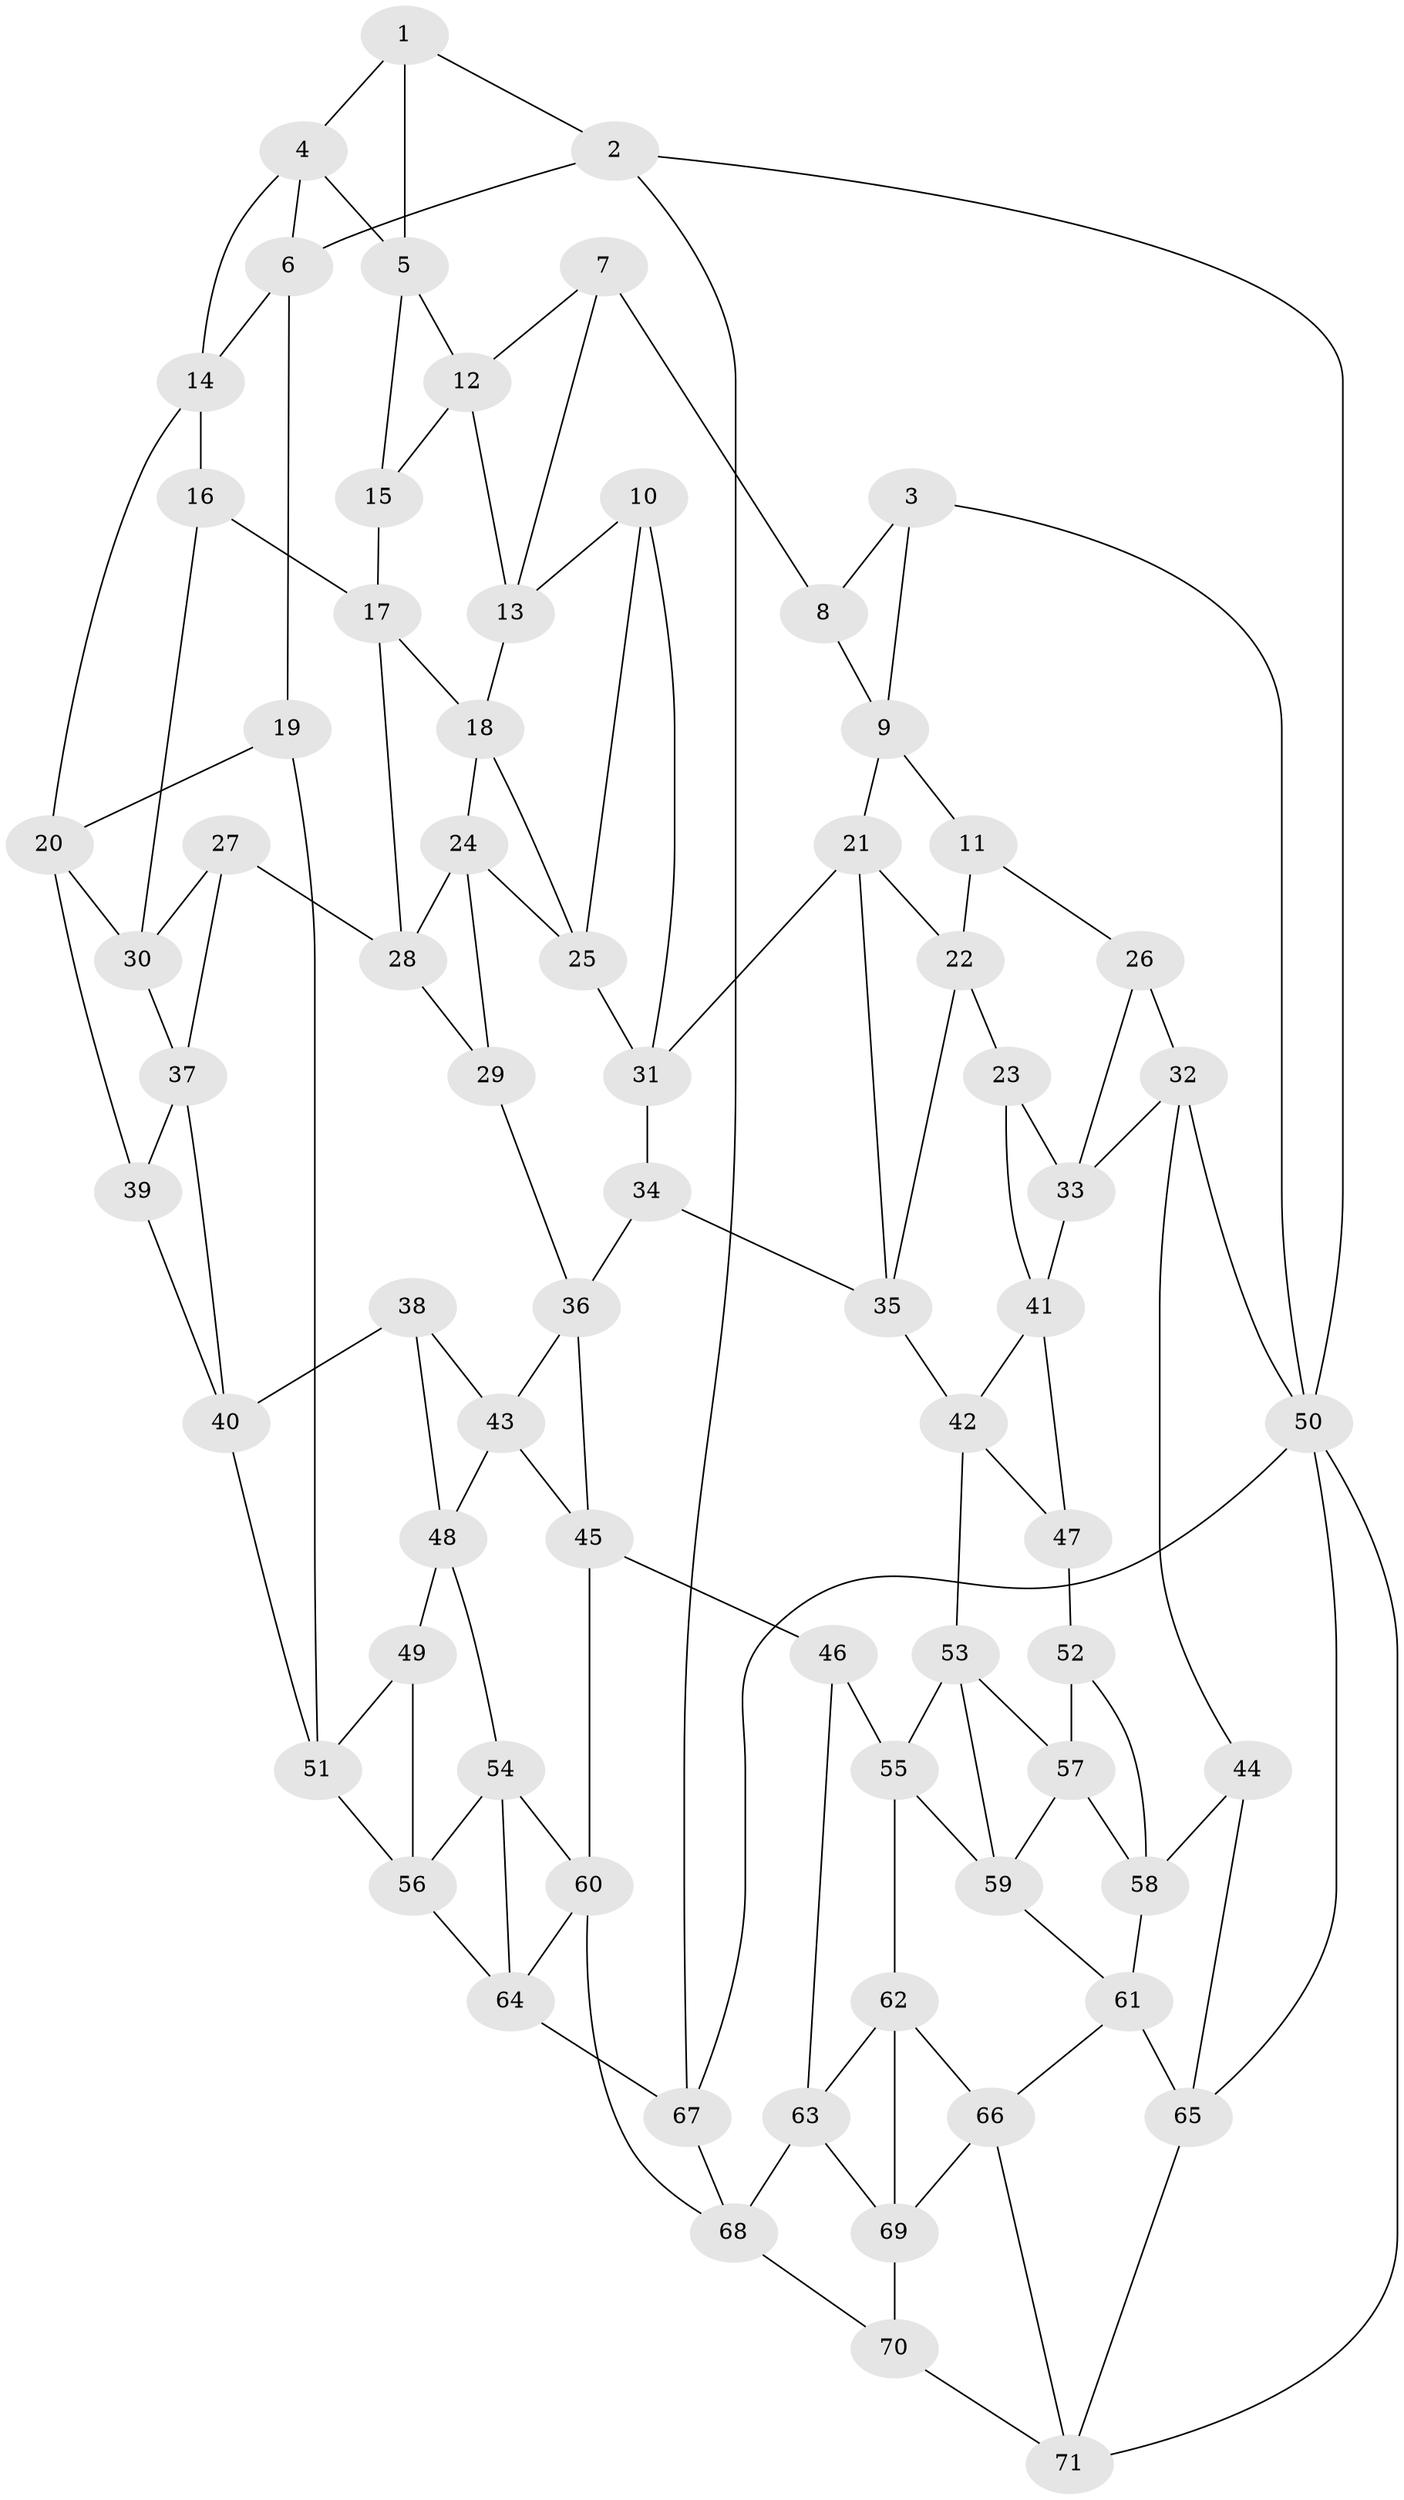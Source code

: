 // original degree distribution, {3: 0.014084507042253521, 4: 0.2112676056338028, 6: 0.19718309859154928, 5: 0.5774647887323944}
// Generated by graph-tools (version 1.1) at 2025/03/03/09/25 03:03:17]
// undirected, 71 vertices, 132 edges
graph export_dot {
graph [start="1"]
  node [color=gray90,style=filled];
  1;
  2;
  3;
  4;
  5;
  6;
  7;
  8;
  9;
  10;
  11;
  12;
  13;
  14;
  15;
  16;
  17;
  18;
  19;
  20;
  21;
  22;
  23;
  24;
  25;
  26;
  27;
  28;
  29;
  30;
  31;
  32;
  33;
  34;
  35;
  36;
  37;
  38;
  39;
  40;
  41;
  42;
  43;
  44;
  45;
  46;
  47;
  48;
  49;
  50;
  51;
  52;
  53;
  54;
  55;
  56;
  57;
  58;
  59;
  60;
  61;
  62;
  63;
  64;
  65;
  66;
  67;
  68;
  69;
  70;
  71;
  1 -- 2 [weight=1.0];
  1 -- 4 [weight=1.0];
  1 -- 5 [weight=1.0];
  2 -- 6 [weight=1.0];
  2 -- 50 [weight=1.0];
  2 -- 67 [weight=1.0];
  3 -- 8 [weight=1.0];
  3 -- 9 [weight=1.0];
  3 -- 50 [weight=1.0];
  4 -- 5 [weight=1.0];
  4 -- 6 [weight=1.0];
  4 -- 14 [weight=1.0];
  5 -- 12 [weight=1.0];
  5 -- 15 [weight=1.0];
  6 -- 14 [weight=1.0];
  6 -- 19 [weight=1.0];
  7 -- 8 [weight=2.0];
  7 -- 12 [weight=1.0];
  7 -- 13 [weight=1.0];
  8 -- 9 [weight=1.0];
  9 -- 11 [weight=1.0];
  9 -- 21 [weight=1.0];
  10 -- 13 [weight=1.0];
  10 -- 25 [weight=1.0];
  10 -- 31 [weight=1.0];
  11 -- 22 [weight=1.0];
  11 -- 26 [weight=1.0];
  12 -- 13 [weight=1.0];
  12 -- 15 [weight=1.0];
  13 -- 18 [weight=1.0];
  14 -- 16 [weight=1.0];
  14 -- 20 [weight=1.0];
  15 -- 17 [weight=1.0];
  16 -- 17 [weight=1.0];
  16 -- 30 [weight=1.0];
  17 -- 18 [weight=1.0];
  17 -- 28 [weight=1.0];
  18 -- 24 [weight=1.0];
  18 -- 25 [weight=1.0];
  19 -- 20 [weight=1.0];
  19 -- 51 [weight=1.0];
  20 -- 30 [weight=1.0];
  20 -- 39 [weight=1.0];
  21 -- 22 [weight=1.0];
  21 -- 31 [weight=1.0];
  21 -- 35 [weight=1.0];
  22 -- 23 [weight=1.0];
  22 -- 35 [weight=1.0];
  23 -- 33 [weight=1.0];
  23 -- 41 [weight=1.0];
  24 -- 25 [weight=1.0];
  24 -- 28 [weight=1.0];
  24 -- 29 [weight=1.0];
  25 -- 31 [weight=1.0];
  26 -- 32 [weight=2.0];
  26 -- 33 [weight=1.0];
  27 -- 28 [weight=1.0];
  27 -- 30 [weight=1.0];
  27 -- 37 [weight=1.0];
  28 -- 29 [weight=1.0];
  29 -- 36 [weight=1.0];
  30 -- 37 [weight=1.0];
  31 -- 34 [weight=1.0];
  32 -- 33 [weight=1.0];
  32 -- 44 [weight=1.0];
  32 -- 50 [weight=1.0];
  33 -- 41 [weight=1.0];
  34 -- 35 [weight=1.0];
  34 -- 36 [weight=1.0];
  35 -- 42 [weight=1.0];
  36 -- 43 [weight=1.0];
  36 -- 45 [weight=1.0];
  37 -- 39 [weight=1.0];
  37 -- 40 [weight=1.0];
  38 -- 40 [weight=1.0];
  38 -- 43 [weight=1.0];
  38 -- 48 [weight=1.0];
  39 -- 40 [weight=1.0];
  40 -- 51 [weight=1.0];
  41 -- 42 [weight=1.0];
  41 -- 47 [weight=1.0];
  42 -- 47 [weight=1.0];
  42 -- 53 [weight=1.0];
  43 -- 45 [weight=1.0];
  43 -- 48 [weight=1.0];
  44 -- 58 [weight=1.0];
  44 -- 65 [weight=1.0];
  45 -- 46 [weight=1.0];
  45 -- 60 [weight=1.0];
  46 -- 55 [weight=1.0];
  46 -- 63 [weight=1.0];
  47 -- 52 [weight=2.0];
  48 -- 49 [weight=1.0];
  48 -- 54 [weight=1.0];
  49 -- 51 [weight=1.0];
  49 -- 56 [weight=1.0];
  50 -- 65 [weight=1.0];
  50 -- 67 [weight=1.0];
  50 -- 71 [weight=1.0];
  51 -- 56 [weight=1.0];
  52 -- 57 [weight=1.0];
  52 -- 58 [weight=1.0];
  53 -- 55 [weight=1.0];
  53 -- 57 [weight=1.0];
  53 -- 59 [weight=1.0];
  54 -- 56 [weight=1.0];
  54 -- 60 [weight=1.0];
  54 -- 64 [weight=1.0];
  55 -- 59 [weight=1.0];
  55 -- 62 [weight=1.0];
  56 -- 64 [weight=1.0];
  57 -- 58 [weight=1.0];
  57 -- 59 [weight=1.0];
  58 -- 61 [weight=1.0];
  59 -- 61 [weight=1.0];
  60 -- 64 [weight=1.0];
  60 -- 68 [weight=1.0];
  61 -- 65 [weight=1.0];
  61 -- 66 [weight=1.0];
  62 -- 63 [weight=1.0];
  62 -- 66 [weight=1.0];
  62 -- 69 [weight=1.0];
  63 -- 68 [weight=1.0];
  63 -- 69 [weight=1.0];
  64 -- 67 [weight=2.0];
  65 -- 71 [weight=1.0];
  66 -- 69 [weight=1.0];
  66 -- 71 [weight=1.0];
  67 -- 68 [weight=1.0];
  68 -- 70 [weight=1.0];
  69 -- 70 [weight=1.0];
  70 -- 71 [weight=1.0];
}
